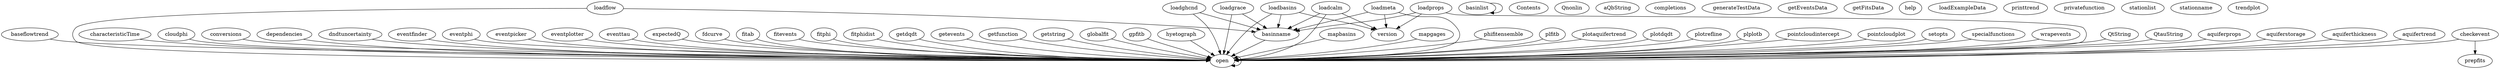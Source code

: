 /* Created by mdot for Matlab */
digraph m2html {
  QtString -> open;
  QtauString -> open;
  aquiferprops -> open;
  aquiferstorage -> open;
  aquiferthickness -> open;
  aquifertrend -> open;
  baseflowtrend -> open;
  basinlist -> basinlist;
  basinname -> open;
  characteristicTime -> open;
  checkevent -> open;
  checkevent -> prepfits;
  cloudphi -> open;
  conversions -> open;
  dependencies -> open;
  dndtuncertainty -> open;
  eventfinder -> open;
  eventphi -> open;
  eventpicker -> open;
  eventplotter -> open;
  eventtau -> open;
  expectedQ -> open;
  fdcurve -> open;
  fitab -> open;
  fitevents -> open;
  fitphi -> open;
  fitphidist -> open;
  getdqdt -> open;
  getevents -> open;
  getfunction -> open;
  getstring -> open;
  globalfit -> open;
  gpfitb -> open;
  hyetograph -> open;
  loadbasins -> basinname;
  loadbasins -> open;
  loadbasins -> version;
  loadcalm -> basinname;
  loadcalm -> open;
  loadcalm -> version;
  loadflow -> basinname;
  loadflow -> open;
  loadghcnd -> basinname;
  loadghcnd -> open;
  loadgrace -> basinname;
  loadgrace -> open;
  loadmeta -> basinname;
  loadmeta -> open;
  loadmeta -> version;
  loadprops -> basinname;
  loadprops -> open;
  loadprops -> version;
  mapbasins -> open;
  mapgages -> open;
  open -> open;
  phifitensemble -> open;
  plfitb -> open;
  plotaquifertrend -> open;
  plotdqdt -> open;
  plotrefline -> open;
  plplotb -> open;
  pointcloudintercept -> open;
  pointcloudplot -> open;
  setopts -> open;
  specialfunctions -> open;
  wrapevents -> open;

  Contents [URL="Contents.html"];
  Qnonlin [URL="Qnonlin.html"];
  QtString [URL="QtString.html"];
  QtauString [URL="QtauString.html"];
  aQbString [URL="aQbString.html"];
  aquiferprops [URL="aquiferprops.html"];
  aquiferstorage [URL="aquiferstorage.html"];
  aquiferthickness [URL="aquiferthickness.html"];
  aquifertrend [URL="aquifertrend.html"];
  baseflowtrend [URL="baseflowtrend.html"];
  basinlist [URL="basinlist.html"];
  basinname [URL="basinname.html"];
  characteristicTime [URL="characteristicTime.html"];
  checkevent [URL="checkevent.html"];
  cloudphi [URL="cloudphi.html"];
  completions [URL="completions.html"];
  conversions [URL="conversions.html"];
  dependencies [URL="dependencies.html"];
  dndtuncertainty [URL="dndtuncertainty.html"];
  eventfinder [URL="eventfinder.html"];
  eventphi [URL="eventphi.html"];
  eventpicker [URL="eventpicker.html"];
  eventplotter [URL="eventplotter.html"];
  eventtau [URL="eventtau.html"];
  expectedQ [URL="expectedQ.html"];
  fdcurve [URL="fdcurve.html"];
  fitab [URL="fitab.html"];
  fitevents [URL="fitevents.html"];
  fitphi [URL="fitphi.html"];
  fitphidist [URL="fitphidist.html"];
  generateTestData [URL="generateTestData.html"];
  getEventsData [URL="getEventsData.html"];
  getFitsData [URL="getFitsData.html"];
  getdqdt [URL="getdqdt.html"];
  getevents [URL="getevents.html"];
  getfunction [URL="getfunction.html"];
  getstring [URL="getstring.html"];
  globalfit [URL="globalfit.html"];
  gpfitb [URL="gpfitb.html"];
  help [URL="help.html"];
  hyetograph [URL="hyetograph.html"];
  loadExampleData [URL="loadExampleData.html"];
  loadbasins [URL="loadbasins.html"];
  loadcalm [URL="loadcalm.html"];
  loadflow [URL="loadflow.html"];
  loadghcnd [URL="loadghcnd.html"];
  loadgrace [URL="loadgrace.html"];
  loadmeta [URL="loadmeta.html"];
  loadprops [URL="loadprops.html"];
  mapbasins [URL="mapbasins.html"];
  mapgages [URL="mapgages.html"];
  open [URL="open.html"];
  phifitensemble [URL="phifitensemble.html"];
  plfitb [URL="plfitb.html"];
  plotaquifertrend [URL="plotaquifertrend.html"];
  plotdqdt [URL="plotdqdt.html"];
  plotrefline [URL="plotrefline.html"];
  plplotb [URL="plplotb.html"];
  pointcloudintercept [URL="pointcloudintercept.html"];
  pointcloudplot [URL="pointcloudplot.html"];
  prepfits [URL="prepfits.html"];
  printtrend [URL="printtrend.html"];
  privatefunction [URL="privatefunction.html"];
  setopts [URL="setopts.html"];
  specialfunctions [URL="specialfunctions.html"];
  stationlist [URL="stationlist.html"];
  stationname [URL="stationname.html"];
  trendplot [URL="trendplot.html"];
  version [URL="version.html"];
  wrapevents [URL="wrapevents.html"];
}